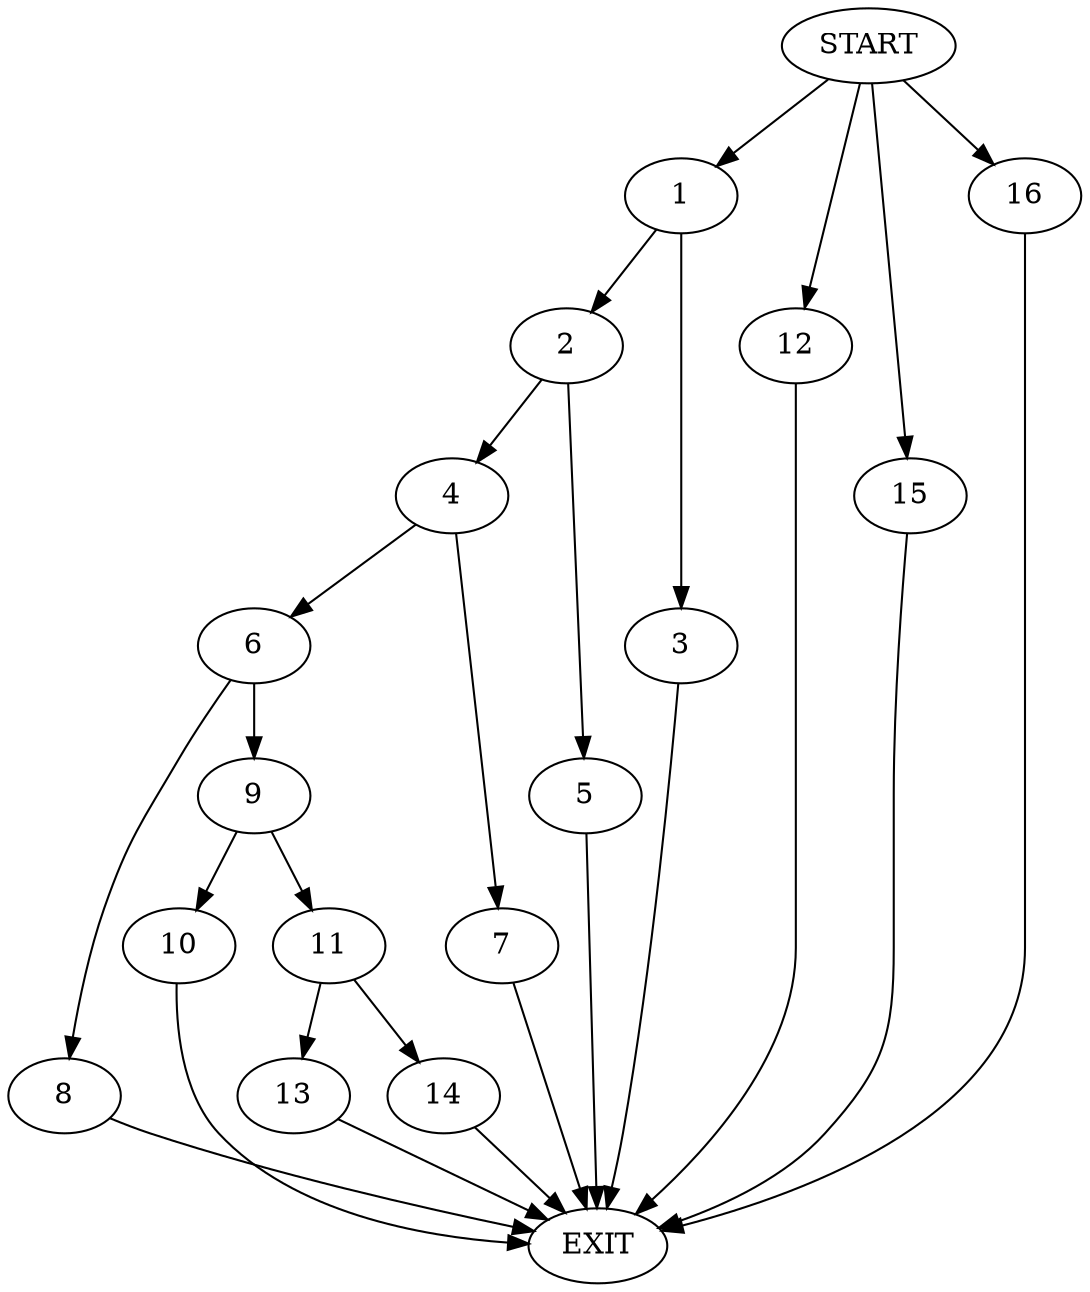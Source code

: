 digraph {
0 [label="START"]
17 [label="EXIT"]
0 -> 1
1 -> 2
1 -> 3
2 -> 4
2 -> 5
3 -> 17
4 -> 6
4 -> 7
5 -> 17
6 -> 8
6 -> 9
7 -> 17
9 -> 10
9 -> 11
8 -> 17
0 -> 12
12 -> 17
11 -> 13
11 -> 14
10 -> 17
0 -> 15
15 -> 17
14 -> 17
13 -> 17
0 -> 16
16 -> 17
}
